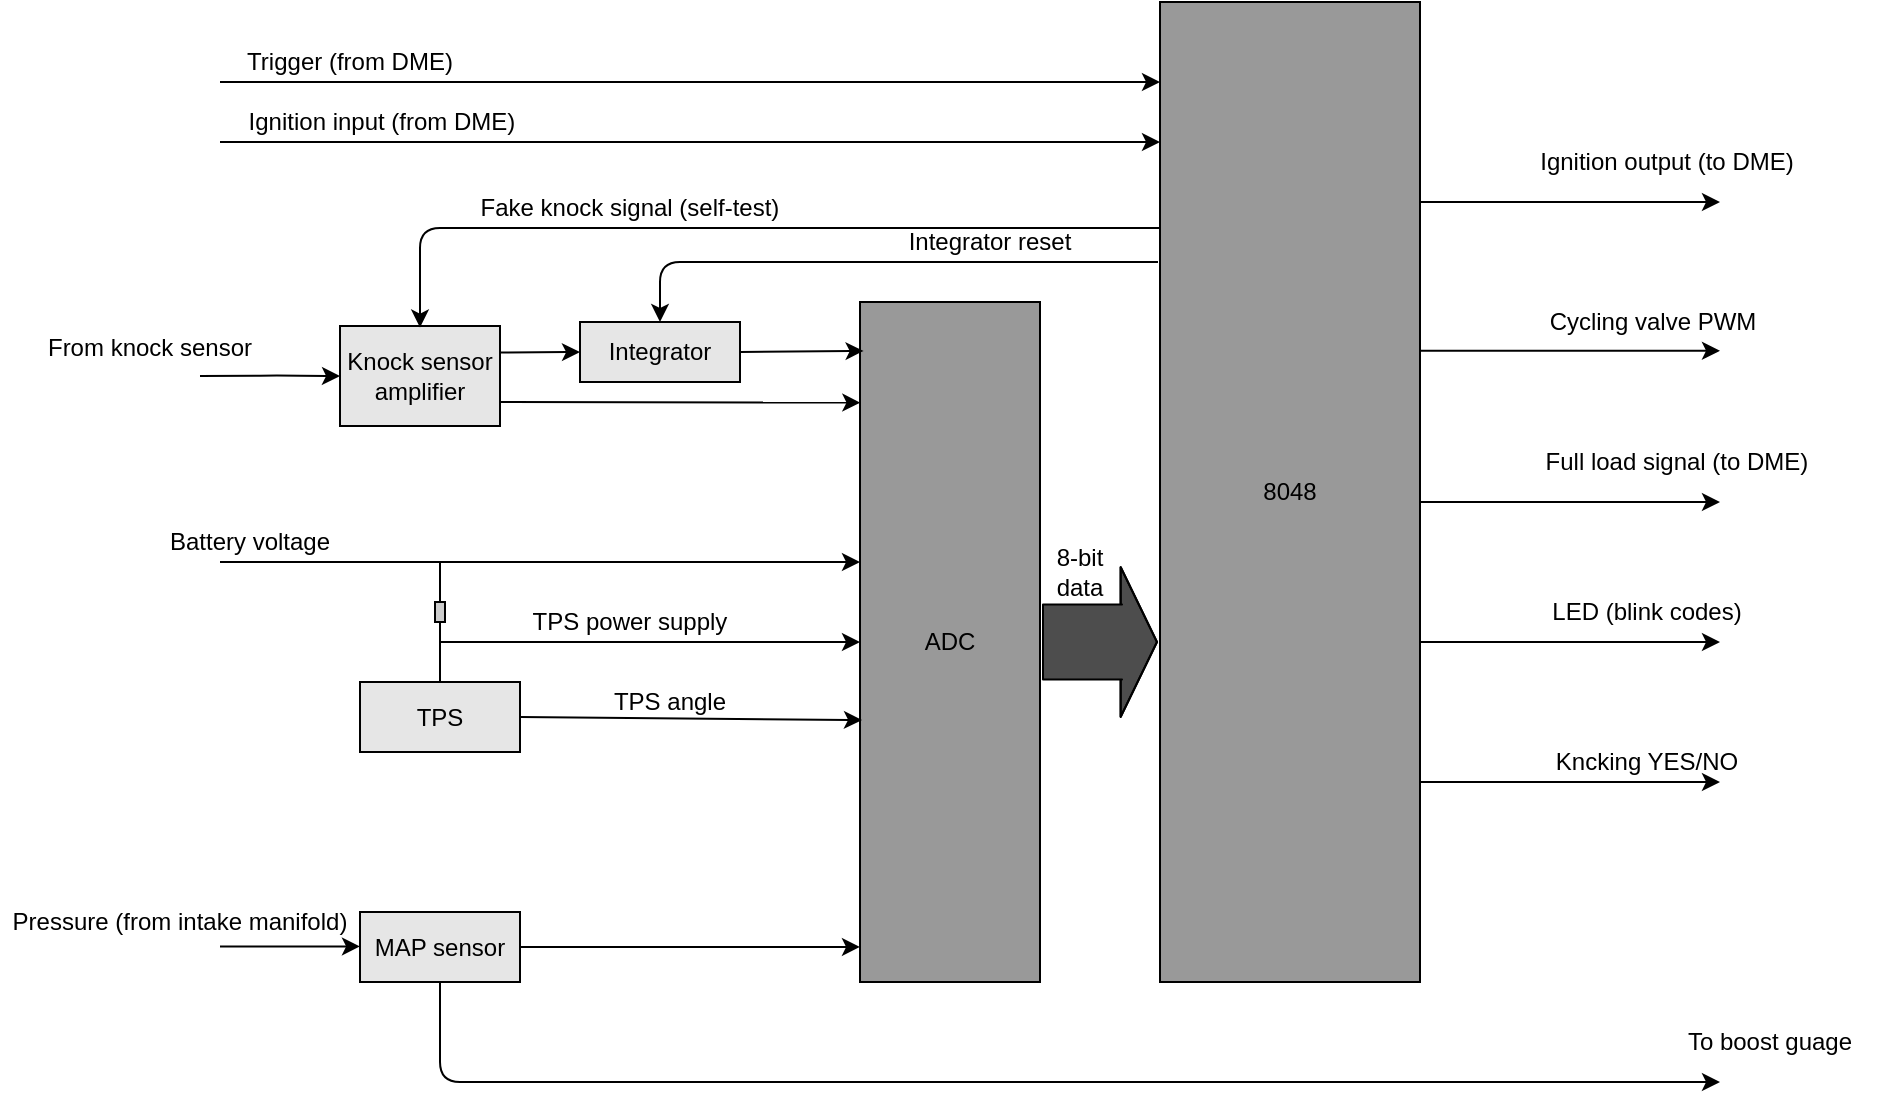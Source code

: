 <mxfile version="12.9.12" type="device"><diagram name="Page-1" id="90a13364-a465-7bf4-72fc-28e22215d7a0"><mxGraphModel dx="803" dy="472" grid="1" gridSize="10" guides="1" tooltips="1" connect="1" arrows="1" fold="1" page="1" pageScale="1.5" pageWidth="1169" pageHeight="826" background="#ffffff" math="0" shadow="0"><root><mxCell id="0" style=";html=1;"/><mxCell id="1" style=";html=1;" parent="0"/><mxCell id="NqcqlPgW79ZDwo48JQQ--1" value="ADC" style="rounded=0;whiteSpace=wrap;html=1;fillColor=#999999;" vertex="1" parent="1"><mxGeometry x="540" y="250" width="90" height="340" as="geometry"/></mxCell><mxCell id="NqcqlPgW79ZDwo48JQQ--2" value="8048" style="rounded=0;whiteSpace=wrap;html=1;fillColor=#999999;" vertex="1" parent="1"><mxGeometry x="690" y="100" width="130" height="490" as="geometry"/></mxCell><mxCell id="NqcqlPgW79ZDwo48JQQ--3" value="Knock sensor amplifier" style="rounded=0;whiteSpace=wrap;html=1;fillColor=#E6E6E6;" vertex="1" parent="1"><mxGeometry x="280" y="262" width="80" height="50" as="geometry"/></mxCell><mxCell id="NqcqlPgW79ZDwo48JQQ--6" value="" style="endArrow=classic;html=1;entryX=0.002;entryY=0.148;entryDx=0;entryDy=0;entryPerimeter=0;" edge="1" parent="1" target="NqcqlPgW79ZDwo48JQQ--1"><mxGeometry width="50" height="50" relative="1" as="geometry"><mxPoint x="360" y="300" as="sourcePoint"/><mxPoint x="540" y="318" as="targetPoint"/></mxGeometry></mxCell><mxCell id="NqcqlPgW79ZDwo48JQQ--7" value="Integrator" style="rounded=0;whiteSpace=wrap;html=1;fillColor=#E6E6E6;" vertex="1" parent="1"><mxGeometry x="400" y="260" width="80" height="30" as="geometry"/></mxCell><mxCell id="NqcqlPgW79ZDwo48JQQ--9" value="" style="endArrow=classic;html=1;exitX=1;exitY=0.5;exitDx=0;exitDy=0;entryX=0.02;entryY=0.072;entryDx=0;entryDy=0;entryPerimeter=0;" edge="1" parent="1" source="NqcqlPgW79ZDwo48JQQ--7" target="NqcqlPgW79ZDwo48JQQ--1"><mxGeometry width="50" height="50" relative="1" as="geometry"><mxPoint x="509" y="314.41" as="sourcePoint"/><mxPoint x="540" y="314.41" as="targetPoint"/></mxGeometry></mxCell><mxCell id="NqcqlPgW79ZDwo48JQQ--10" value="" style="endArrow=classic;html=1;" edge="1" parent="1"><mxGeometry width="50" height="50" relative="1" as="geometry"><mxPoint x="210" y="287.05" as="sourcePoint"/><mxPoint x="280" y="287.05" as="targetPoint"/><Array as="points"><mxPoint x="250" y="286.76"/></Array></mxGeometry></mxCell><mxCell id="NqcqlPgW79ZDwo48JQQ--11" value="" style="endArrow=classic;html=1;" edge="1" parent="1"><mxGeometry width="50" height="50" relative="1" as="geometry"><mxPoint x="220" y="380" as="sourcePoint"/><mxPoint x="540" y="380" as="targetPoint"/></mxGeometry></mxCell><mxCell id="NqcqlPgW79ZDwo48JQQ--12" value="TPS" style="rounded=0;whiteSpace=wrap;html=1;fillColor=#E6E6E6;" vertex="1" parent="1"><mxGeometry x="290" y="440" width="80" height="35" as="geometry"/></mxCell><mxCell id="NqcqlPgW79ZDwo48JQQ--13" value="" style="endArrow=classic;html=1;entryX=0.011;entryY=0.703;entryDx=0;entryDy=0;entryPerimeter=0;exitX=1;exitY=0.5;exitDx=0;exitDy=0;" edge="1" parent="1" source="NqcqlPgW79ZDwo48JQQ--12"><mxGeometry width="50" height="50" relative="1" as="geometry"><mxPoint x="369.91" y="467.26" as="sourcePoint"/><mxPoint x="540.99" y="459.02" as="targetPoint"/></mxGeometry></mxCell><mxCell id="NqcqlPgW79ZDwo48JQQ--18" value="MAP sensor" style="rounded=0;whiteSpace=wrap;html=1;fillColor=#E6E6E6;" vertex="1" parent="1"><mxGeometry x="290" y="555" width="80" height="35" as="geometry"/></mxCell><mxCell id="NqcqlPgW79ZDwo48JQQ--20" value="" style="endArrow=classic;html=1;entryX=0.002;entryY=0.202;entryDx=0;entryDy=0;entryPerimeter=0;exitX=1;exitY=0.5;exitDx=0;exitDy=0;" edge="1" parent="1" source="NqcqlPgW79ZDwo48JQQ--18"><mxGeometry width="50" height="50" relative="1" as="geometry"><mxPoint x="399.82" y="572.08" as="sourcePoint"/><mxPoint x="540" y="572.48" as="targetPoint"/></mxGeometry></mxCell><mxCell id="NqcqlPgW79ZDwo48JQQ--23" value="" style="endArrow=classic;html=1;exitX=0.5;exitY=1;exitDx=0;exitDy=0;" edge="1" parent="1" source="NqcqlPgW79ZDwo48JQQ--18"><mxGeometry width="50" height="50" relative="1" as="geometry"><mxPoint x="360.0" y="590" as="sourcePoint"/><mxPoint x="970" y="640" as="targetPoint"/><Array as="points"><mxPoint x="330" y="640"/></Array></mxGeometry></mxCell><mxCell id="NqcqlPgW79ZDwo48JQQ--24" value="" style="endArrow=classic;html=1;" edge="1" parent="1"><mxGeometry width="50" height="50" relative="1" as="geometry"><mxPoint x="220" y="572.21" as="sourcePoint"/><mxPoint x="290" y="572.21" as="targetPoint"/></mxGeometry></mxCell><mxCell id="NqcqlPgW79ZDwo48JQQ--25" value="" style="shape=flexArrow;endArrow=classic;html=1;exitX=1;exitY=0.5;exitDx=0;exitDy=0;fillColor=#4D4D4D;width=37.619;endSize=5.729;endWidth=36.417;" edge="1" parent="1"><mxGeometry width="50" height="50" relative="1" as="geometry"><mxPoint x="631.0" y="420" as="sourcePoint"/><mxPoint x="689" y="420" as="targetPoint"/><Array as="points"><mxPoint x="661" y="420"/><mxPoint x="671" y="420"/></Array></mxGeometry></mxCell><mxCell id="NqcqlPgW79ZDwo48JQQ--27" value="" style="endArrow=classic;html=1;entryX=0.5;entryY=0;entryDx=0;entryDy=0;" edge="1" parent="1" target="NqcqlPgW79ZDwo48JQQ--7"><mxGeometry width="50" height="50" relative="1" as="geometry"><mxPoint x="689" y="230" as="sourcePoint"/><mxPoint x="470" y="340" as="targetPoint"/><Array as="points"><mxPoint x="440" y="230"/></Array></mxGeometry></mxCell><mxCell id="NqcqlPgW79ZDwo48JQQ--28" value="" style="endArrow=classic;html=1;" edge="1" parent="1"><mxGeometry width="50" height="50" relative="1" as="geometry"><mxPoint x="220" y="170" as="sourcePoint"/><mxPoint x="690" y="170" as="targetPoint"/></mxGeometry></mxCell><mxCell id="NqcqlPgW79ZDwo48JQQ--29" value="" style="endArrow=classic;html=1;" edge="1" parent="1"><mxGeometry width="50" height="50" relative="1" as="geometry"><mxPoint x="220" y="140" as="sourcePoint"/><mxPoint x="690" y="140" as="targetPoint"/></mxGeometry></mxCell><mxCell id="NqcqlPgW79ZDwo48JQQ--30" value="" style="rounded=0;whiteSpace=wrap;html=1;fillColor=#CCCCCC;" vertex="1" parent="1"><mxGeometry x="327.5" y="400" width="5" height="10" as="geometry"/></mxCell><mxCell id="NqcqlPgW79ZDwo48JQQ--31" value="" style="endArrow=none;html=1;exitX=0.5;exitY=0;exitDx=0;exitDy=0;" edge="1" parent="1" source="NqcqlPgW79ZDwo48JQQ--30"><mxGeometry width="50" height="50" relative="1" as="geometry"><mxPoint x="350" y="440" as="sourcePoint"/><mxPoint x="330" y="380" as="targetPoint"/></mxGeometry></mxCell><mxCell id="NqcqlPgW79ZDwo48JQQ--35" value="" style="endArrow=none;html=1;exitX=0.5;exitY=0;exitDx=0;exitDy=0;entryX=0.5;entryY=1;entryDx=0;entryDy=0;" edge="1" parent="1" source="NqcqlPgW79ZDwo48JQQ--12" target="NqcqlPgW79ZDwo48JQQ--30"><mxGeometry width="50" height="50" relative="1" as="geometry"><mxPoint x="380" y="460" as="sourcePoint"/><mxPoint x="380" y="450" as="targetPoint"/></mxGeometry></mxCell><mxCell id="NqcqlPgW79ZDwo48JQQ--36" value="" style="endArrow=classic;html=1;" edge="1" parent="1"><mxGeometry width="50" height="50" relative="1" as="geometry"><mxPoint x="330" y="420" as="sourcePoint"/><mxPoint x="540" y="420" as="targetPoint"/><Array as="points"><mxPoint x="442.5" y="420"/></Array></mxGeometry></mxCell><mxCell id="NqcqlPgW79ZDwo48JQQ--39" value="" style="endArrow=classic;html=1;" edge="1" parent="1"><mxGeometry width="50" height="50" relative="1" as="geometry"><mxPoint x="820" y="200.0" as="sourcePoint"/><mxPoint x="970" y="200" as="targetPoint"/></mxGeometry></mxCell><mxCell id="NqcqlPgW79ZDwo48JQQ--40" value="" style="endArrow=classic;html=1;" edge="1" parent="1"><mxGeometry width="50" height="50" relative="1" as="geometry"><mxPoint x="820" y="274.41" as="sourcePoint"/><mxPoint x="970" y="274.41" as="targetPoint"/></mxGeometry></mxCell><mxCell id="NqcqlPgW79ZDwo48JQQ--41" value="" style="endArrow=classic;html=1;" edge="1" parent="1"><mxGeometry width="50" height="50" relative="1" as="geometry"><mxPoint x="820" y="350" as="sourcePoint"/><mxPoint x="970" y="350" as="targetPoint"/></mxGeometry></mxCell><mxCell id="NqcqlPgW79ZDwo48JQQ--42" value="" style="endArrow=classic;html=1;" edge="1" parent="1"><mxGeometry width="50" height="50" relative="1" as="geometry"><mxPoint x="820" y="420" as="sourcePoint"/><mxPoint x="970" y="420" as="targetPoint"/></mxGeometry></mxCell><mxCell id="NqcqlPgW79ZDwo48JQQ--48" value="Trigger (from DME)" style="text;html=1;strokeColor=none;fillColor=none;align=center;verticalAlign=middle;whiteSpace=wrap;rounded=0;" vertex="1" parent="1"><mxGeometry x="230" y="120" width="110" height="20" as="geometry"/></mxCell><mxCell id="NqcqlPgW79ZDwo48JQQ--49" value="Ignition input (from DME)" style="text;html=1;strokeColor=none;fillColor=none;align=center;verticalAlign=middle;whiteSpace=wrap;rounded=0;" vertex="1" parent="1"><mxGeometry x="226" y="150" width="150" height="20" as="geometry"/></mxCell><mxCell id="NqcqlPgW79ZDwo48JQQ--50" value="From knock sensor" style="text;html=1;strokeColor=none;fillColor=none;align=center;verticalAlign=middle;whiteSpace=wrap;rounded=0;" vertex="1" parent="1"><mxGeometry x="130" y="262.76" width="110" height="20" as="geometry"/></mxCell><mxCell id="NqcqlPgW79ZDwo48JQQ--51" value="Battery voltage" style="text;html=1;strokeColor=none;fillColor=none;align=center;verticalAlign=middle;whiteSpace=wrap;rounded=0;" vertex="1" parent="1"><mxGeometry x="180" y="360" width="110" height="20" as="geometry"/></mxCell><mxCell id="NqcqlPgW79ZDwo48JQQ--52" value="TPS power supply" style="text;html=1;strokeColor=none;fillColor=none;align=center;verticalAlign=middle;whiteSpace=wrap;rounded=0;" vertex="1" parent="1"><mxGeometry x="370" y="400" width="110" height="20" as="geometry"/></mxCell><mxCell id="NqcqlPgW79ZDwo48JQQ--53" value="TPS angle" style="text;html=1;strokeColor=none;fillColor=none;align=center;verticalAlign=middle;whiteSpace=wrap;rounded=0;" vertex="1" parent="1"><mxGeometry x="390" y="440" width="110" height="20" as="geometry"/></mxCell><mxCell id="NqcqlPgW79ZDwo48JQQ--54" value="Pressure (from intake manifold)" style="text;html=1;strokeColor=none;fillColor=none;align=center;verticalAlign=middle;whiteSpace=wrap;rounded=0;" vertex="1" parent="1"><mxGeometry x="110" y="550" width="180" height="20" as="geometry"/></mxCell><mxCell id="NqcqlPgW79ZDwo48JQQ--55" value="&lt;div&gt;To boost guage&lt;/div&gt;" style="text;html=1;strokeColor=none;fillColor=none;align=center;verticalAlign=middle;whiteSpace=wrap;rounded=0;" vertex="1" parent="1"><mxGeometry x="940" y="610" width="110" height="20" as="geometry"/></mxCell><mxCell id="NqcqlPgW79ZDwo48JQQ--58" value="Integrator reset" style="text;html=1;strokeColor=none;fillColor=none;align=center;verticalAlign=middle;whiteSpace=wrap;rounded=0;" vertex="1" parent="1"><mxGeometry x="550" y="210" width="110" height="20" as="geometry"/></mxCell><mxCell id="NqcqlPgW79ZDwo48JQQ--65" value="" style="endArrow=classic;html=1;exitX=1;exitY=0.5;exitDx=0;exitDy=0;" edge="1" parent="1"><mxGeometry width="50" height="50" relative="1" as="geometry"><mxPoint x="360" y="275.26" as="sourcePoint"/><mxPoint x="400" y="275" as="targetPoint"/></mxGeometry></mxCell><mxCell id="NqcqlPgW79ZDwo48JQQ--67" value="8-bit data" style="text;html=1;strokeColor=none;fillColor=none;align=center;verticalAlign=middle;whiteSpace=wrap;rounded=0;" vertex="1" parent="1"><mxGeometry x="630" y="370" width="40" height="30" as="geometry"/></mxCell><mxCell id="NqcqlPgW79ZDwo48JQQ--68" value="Ignition output (to DME)" style="text;html=1;strokeColor=none;fillColor=none;align=center;verticalAlign=middle;whiteSpace=wrap;rounded=0;" vertex="1" parent="1"><mxGeometry x="877" y="170" width="133" height="20" as="geometry"/></mxCell><mxCell id="NqcqlPgW79ZDwo48JQQ--69" value="Cycling valve PWM" style="text;html=1;strokeColor=none;fillColor=none;align=center;verticalAlign=middle;whiteSpace=wrap;rounded=0;" vertex="1" parent="1"><mxGeometry x="870" y="250" width="133" height="20" as="geometry"/></mxCell><mxCell id="NqcqlPgW79ZDwo48JQQ--70" value="&lt;div&gt;Full load signal (to DME)&lt;/div&gt;" style="text;html=1;strokeColor=none;fillColor=none;align=center;verticalAlign=middle;whiteSpace=wrap;rounded=0;" vertex="1" parent="1"><mxGeometry x="877" y="320" width="143" height="20" as="geometry"/></mxCell><mxCell id="NqcqlPgW79ZDwo48JQQ--71" value="&lt;div&gt;LED (blink codes)&lt;/div&gt;" style="text;html=1;strokeColor=none;fillColor=none;align=center;verticalAlign=middle;whiteSpace=wrap;rounded=0;" vertex="1" parent="1"><mxGeometry x="867" y="395" width="133" height="20" as="geometry"/></mxCell><mxCell id="NqcqlPgW79ZDwo48JQQ--72" value="" style="endArrow=classic;html=1;" edge="1" parent="1"><mxGeometry width="50" height="50" relative="1" as="geometry"><mxPoint x="820" y="490" as="sourcePoint"/><mxPoint x="970" y="490" as="targetPoint"/></mxGeometry></mxCell><mxCell id="NqcqlPgW79ZDwo48JQQ--73" value="Kncking YES/NO" style="text;html=1;strokeColor=none;fillColor=none;align=center;verticalAlign=middle;whiteSpace=wrap;rounded=0;" vertex="1" parent="1"><mxGeometry x="867" y="470" width="133" height="20" as="geometry"/></mxCell><mxCell id="NqcqlPgW79ZDwo48JQQ--74" value="" style="endArrow=classic;html=1;" edge="1" parent="1"><mxGeometry width="50" height="50" relative="1" as="geometry"><mxPoint x="690" y="213" as="sourcePoint"/><mxPoint x="320" y="262.76" as="targetPoint"/><Array as="points"><mxPoint x="320" y="213"/></Array></mxGeometry></mxCell><mxCell id="NqcqlPgW79ZDwo48JQQ--75" value="Fake knock signal (self-test)" style="text;html=1;strokeColor=none;fillColor=none;align=center;verticalAlign=middle;whiteSpace=wrap;rounded=0;" vertex="1" parent="1"><mxGeometry x="330" y="193" width="190" height="20" as="geometry"/></mxCell></root></mxGraphModel></diagram></mxfile>
